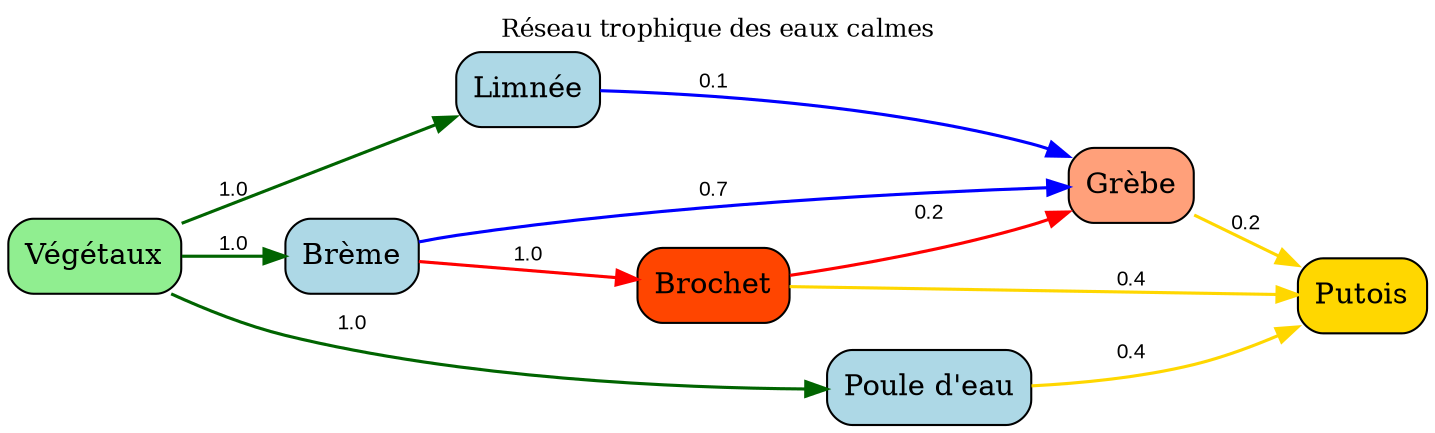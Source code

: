digraph mongraphe {
    rankdir=LR;
    node [shape=ellipse, style=filled, fillcolor=lightyellow];
    edge [fontname="Arial", fontsize=10, color=gray, penwidth=1.5];

    label = "Réseau trophique des eaux calmes";
    labelloc = top;
    fontsize = 12;
    fontcolor = black;

    vegetaux [shape=box, fillcolor=lightgreen, style="rounded,filled", label="Végétaux"];
    limnee [shape=box, style="rounded,filled", fillcolor=lightblue, label="Limnée"];
    breme [shape=box, style="rounded,filled", fillcolor=lightblue, label="Brème"];
    pouledeau [shape=box, style="rounded,filled", fillcolor=lightblue, label="Poule d'eau"];
    grebe [shape=box, style="rounded,filled", fillcolor=lightsalmon, label="Grèbe"];
    brochet [shape=box, style="rounded,filled", fillcolor=orangered, label="Brochet"];
    putois [shape=box, style="rounded,filled", fillcolor=gold, label="Putois"];

    vegetaux -> limnee [label="1.0", color=darkgreen];
    vegetaux -> breme [label="1.0", color=darkgreen];
    vegetaux -> pouledeau [label="1.0", color=darkgreen];
    limnee -> grebe [label="0.1", color=blue];
    breme -> grebe [label="0.7", color=blue];
    breme -> brochet [label="1.0", color=red];
    brochet -> grebe [label="0.2", color=red];
    grebe -> putois [label="0.2", color=gold];
    brochet -> putois [label="0.4", color=gold];
    pouledeau -> putois [label="0.4", color=gold];
}

